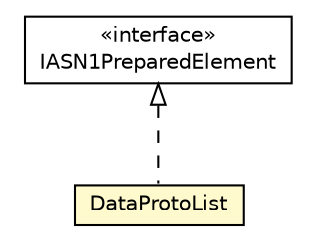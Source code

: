 #!/usr/local/bin/dot
#
# Class diagram 
# Generated by UMLGraph version R5_6-24-gf6e263 (http://www.umlgraph.org/)
#

digraph G {
	edge [fontname="Helvetica",fontsize=10,labelfontname="Helvetica",labelfontsize=10];
	node [fontname="Helvetica",fontsize=10,shape=plaintext];
	nodesep=0.25;
	ranksep=0.5;
	// org.universAAL.lddi.lib.ieeex73std.org.bn.coders.IASN1PreparedElement
	c3363478 [label=<<table title="org.universAAL.lddi.lib.ieeex73std.org.bn.coders.IASN1PreparedElement" border="0" cellborder="1" cellspacing="0" cellpadding="2" port="p" href="../../org/bn/coders/IASN1PreparedElement.html">
		<tr><td><table border="0" cellspacing="0" cellpadding="1">
<tr><td align="center" balign="center"> &#171;interface&#187; </td></tr>
<tr><td align="center" balign="center"> IASN1PreparedElement </td></tr>
		</table></td></tr>
		</table>>, URL="../../org/bn/coders/IASN1PreparedElement.html", fontname="Helvetica", fontcolor="black", fontsize=10.0];
	// org.universAAL.lddi.lib.ieeex73std.x73.p20601.DataProtoList
	c3363559 [label=<<table title="org.universAAL.lddi.lib.ieeex73std.x73.p20601.DataProtoList" border="0" cellborder="1" cellspacing="0" cellpadding="2" port="p" bgcolor="lemonChiffon" href="./DataProtoList.html">
		<tr><td><table border="0" cellspacing="0" cellpadding="1">
<tr><td align="center" balign="center"> DataProtoList </td></tr>
		</table></td></tr>
		</table>>, URL="./DataProtoList.html", fontname="Helvetica", fontcolor="black", fontsize=10.0];
	//org.universAAL.lddi.lib.ieeex73std.x73.p20601.DataProtoList implements org.universAAL.lddi.lib.ieeex73std.org.bn.coders.IASN1PreparedElement
	c3363478:p -> c3363559:p [dir=back,arrowtail=empty,style=dashed];
}

